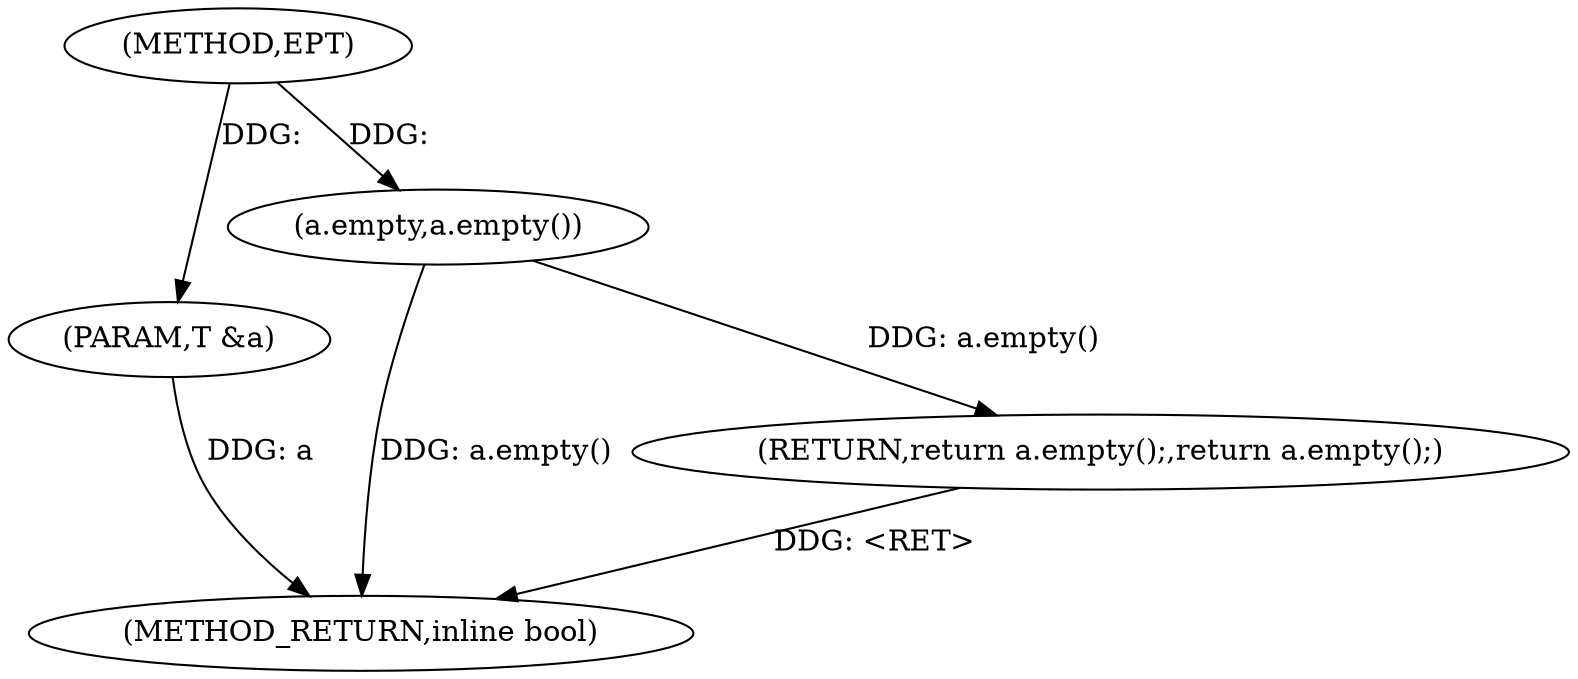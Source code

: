 digraph "EPT" {  
"1001289" [label = "(METHOD,EPT)" ]
"1001294" [label = "(METHOD_RETURN,inline bool)" ]
"1001290" [label = "(PARAM,T &a)" ]
"1001292" [label = "(RETURN,return a.empty();,return a.empty();)" ]
"1001293" [label = "(a.empty,a.empty())" ]
  "1001290" -> "1001294"  [ label = "DDG: a"] 
  "1001293" -> "1001294"  [ label = "DDG: a.empty()"] 
  "1001292" -> "1001294"  [ label = "DDG: <RET>"] 
  "1001289" -> "1001290"  [ label = "DDG: "] 
  "1001293" -> "1001292"  [ label = "DDG: a.empty()"] 
  "1001289" -> "1001293"  [ label = "DDG: "] 
}
